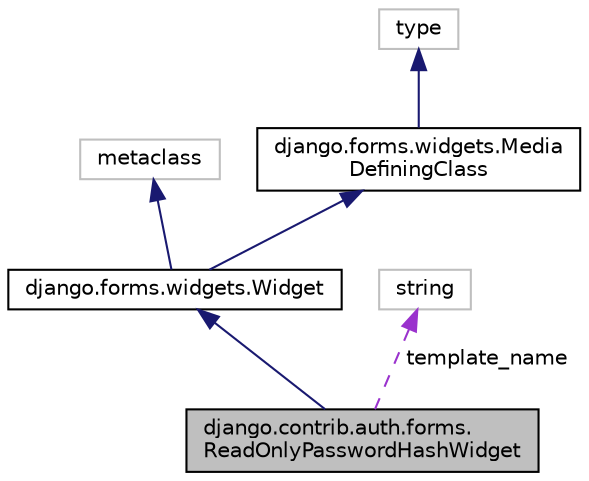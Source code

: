 digraph "django.contrib.auth.forms.ReadOnlyPasswordHashWidget"
{
 // LATEX_PDF_SIZE
  edge [fontname="Helvetica",fontsize="10",labelfontname="Helvetica",labelfontsize="10"];
  node [fontname="Helvetica",fontsize="10",shape=record];
  Node1 [label="django.contrib.auth.forms.\lReadOnlyPasswordHashWidget",height=0.2,width=0.4,color="black", fillcolor="grey75", style="filled", fontcolor="black",tooltip=" "];
  Node2 -> Node1 [dir="back",color="midnightblue",fontsize="10",style="solid",fontname="Helvetica"];
  Node2 [label="django.forms.widgets.Widget",height=0.2,width=0.4,color="black", fillcolor="white", style="filled",URL="$d4/d5e/classdjango_1_1forms_1_1widgets_1_1_widget.html",tooltip=" "];
  Node3 -> Node2 [dir="back",color="midnightblue",fontsize="10",style="solid",fontname="Helvetica"];
  Node3 [label="metaclass",height=0.2,width=0.4,color="grey75", fillcolor="white", style="filled",tooltip=" "];
  Node4 -> Node2 [dir="back",color="midnightblue",fontsize="10",style="solid",fontname="Helvetica"];
  Node4 [label="django.forms.widgets.Media\lDefiningClass",height=0.2,width=0.4,color="black", fillcolor="white", style="filled",URL="$de/d5f/classdjango_1_1forms_1_1widgets_1_1_media_defining_class.html",tooltip=" "];
  Node5 -> Node4 [dir="back",color="midnightblue",fontsize="10",style="solid",fontname="Helvetica"];
  Node5 [label="type",height=0.2,width=0.4,color="grey75", fillcolor="white", style="filled",tooltip=" "];
  Node6 -> Node1 [dir="back",color="darkorchid3",fontsize="10",style="dashed",label=" template_name" ,fontname="Helvetica"];
  Node6 [label="string",height=0.2,width=0.4,color="grey75", fillcolor="white", style="filled",tooltip=" "];
}
